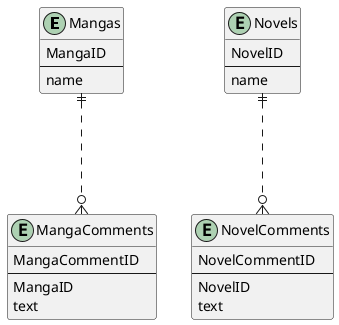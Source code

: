 @startuml

entity Mangas {
  MangaID
  --
  name
}

entity MangaComments {
  MangaCommentID
  --
  MangaID
  text
}

entity Novels {
  NovelID
  --
  name
}

entity NovelComments {
  NovelCommentID
  --
  NovelID
  text
}

Mangas ||...o{ MangaComments
Novels ||...o{ NovelComments

@enduml
